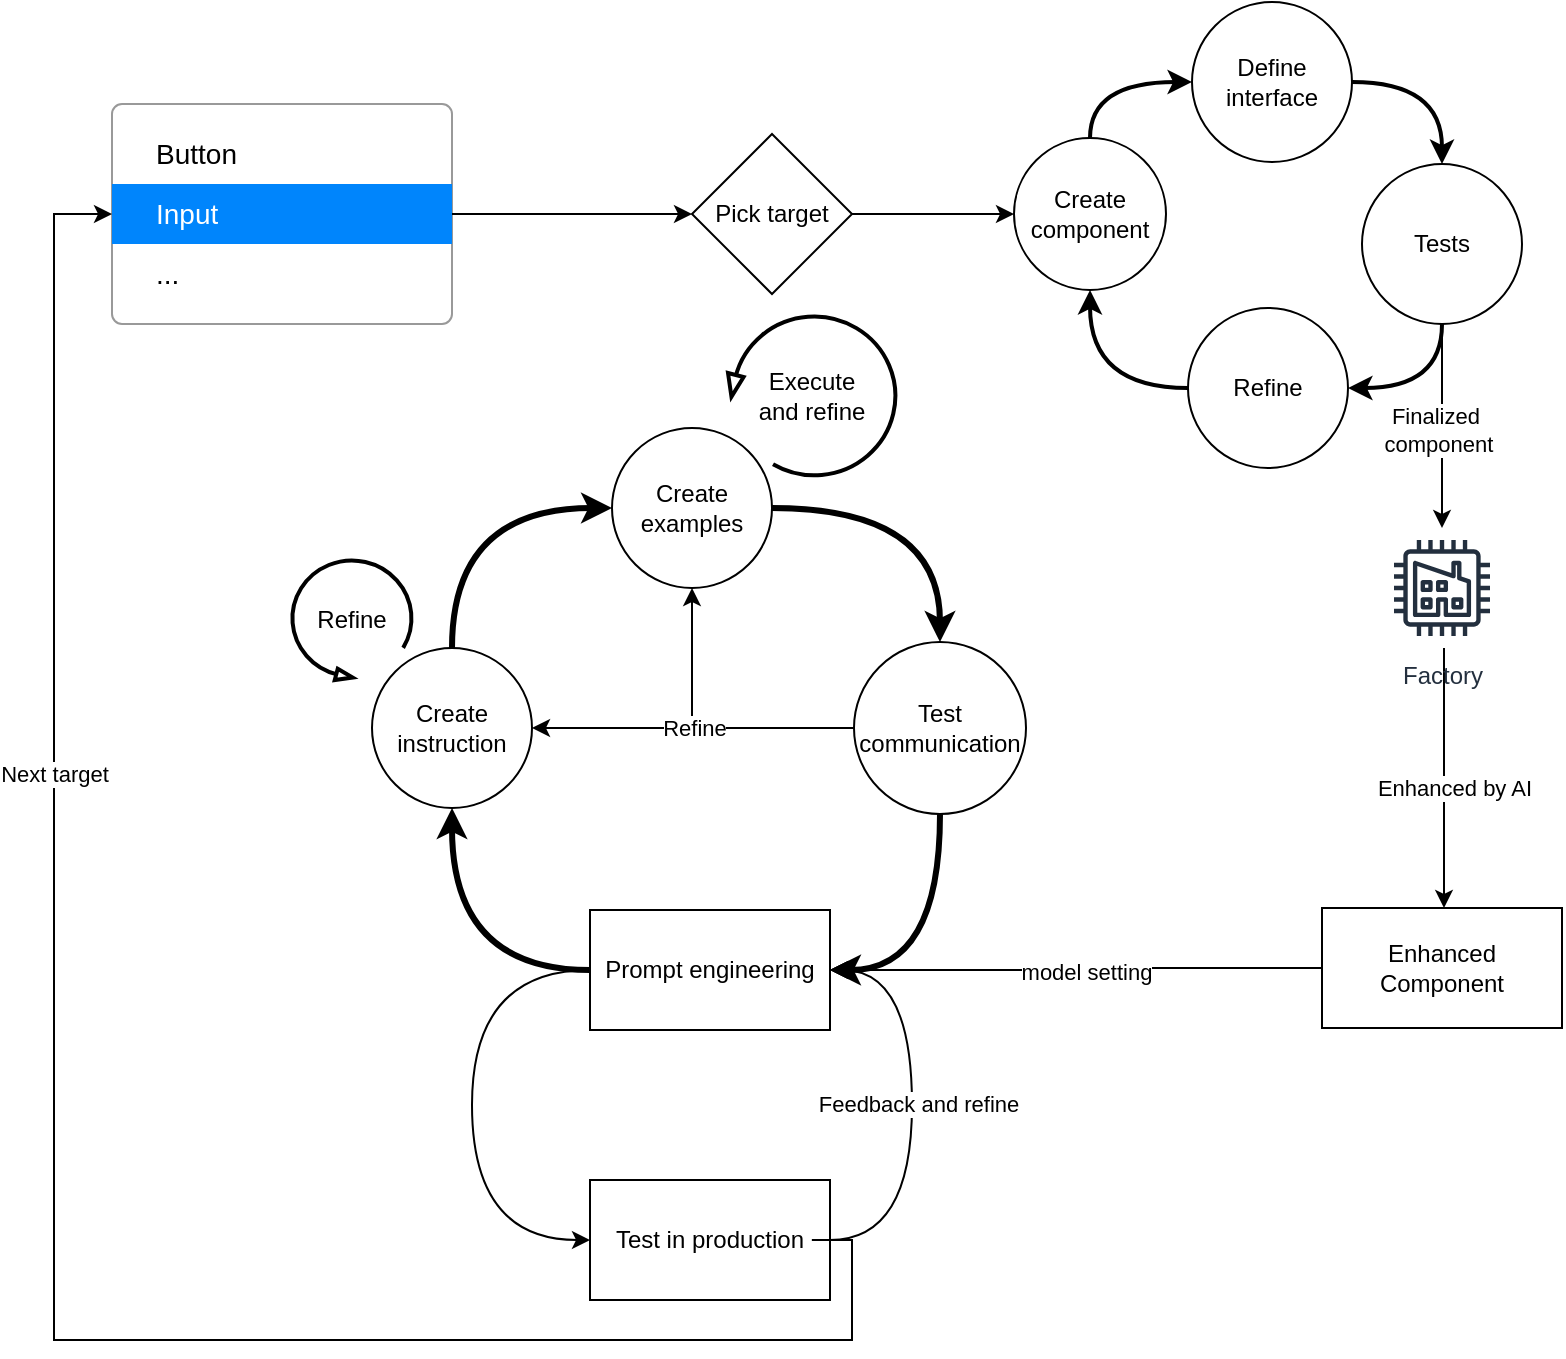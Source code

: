 <mxfile version="26.1.1">
  <diagram name="Page-1" id="QPKjnnkIq4dUJft-YJGb">
    <mxGraphModel dx="1222" dy="686" grid="1" gridSize="10" guides="1" tooltips="1" connect="1" arrows="1" fold="1" page="1" pageScale="1" pageWidth="827" pageHeight="1169" math="0" shadow="0">
      <root>
        <mxCell id="0" />
        <mxCell id="1" parent="0" />
        <mxCell id="sg3shYDgQa_85nR7M5aS-1" value="" style="swimlane;container=1;shape=mxgraph.bootstrap.rrect;rSize=5;strokeColor=#999999;fillColor=#ffffff;fontStyle=0;childLayout=stackLayout;horizontal=1;startSize=0;horizontalStack=0;resizeParent=1;resizeParentMax=0;resizeLast=0;collapsible=0;marginBottom=0;whiteSpace=wrap;html=1;marginTop=10;marginBottom=10;" vertex="1" parent="1">
          <mxGeometry x="80" y="82" width="170" height="110" as="geometry" />
        </mxCell>
        <mxCell id="sg3shYDgQa_85nR7M5aS-2" value="Button" style="text;align=left;verticalAlign=middle;spacingLeft=20;spacingRight=10;overflow=hidden;points=[[0,0.5],[1,0.5]];portConstraint=eastwest;rotatable=0;whiteSpace=wrap;html=1;fontColor=inherit;fontSize=14;fontStyle=0;" vertex="1" parent="sg3shYDgQa_85nR7M5aS-1">
          <mxGeometry y="10" width="170" height="30" as="geometry" />
        </mxCell>
        <mxCell id="sg3shYDgQa_85nR7M5aS-3" value="Input" style="text;fillColor=#0085FC;align=left;verticalAlign=middle;spacingLeft=20;spacingRight=10;overflow=hidden;points=[[0,0.5],[1,0.5]];portConstraint=eastwest;rotatable=0;whiteSpace=wrap;html=1;fontColor=#ffffff;fontSize=14;fontStyle=0;" vertex="1" parent="sg3shYDgQa_85nR7M5aS-1">
          <mxGeometry y="40" width="170" height="30" as="geometry" />
        </mxCell>
        <mxCell id="sg3shYDgQa_85nR7M5aS-4" value="..." style="text;align=left;verticalAlign=middle;spacingLeft=20;spacingRight=10;overflow=hidden;points=[[0,0.5],[1,0.5]];portConstraint=eastwest;rotatable=0;whiteSpace=wrap;html=1;fontColor=inherit;fontSize=14;fontStyle=0;" vertex="1" parent="sg3shYDgQa_85nR7M5aS-1">
          <mxGeometry y="70" width="170" height="30" as="geometry" />
        </mxCell>
        <mxCell id="sg3shYDgQa_85nR7M5aS-59" style="edgeStyle=orthogonalEdgeStyle;rounded=0;orthogonalLoop=1;jettySize=auto;html=1;exitX=1;exitY=0.5;exitDx=0;exitDy=0;" edge="1" parent="1" source="sg3shYDgQa_85nR7M5aS-5" target="sg3shYDgQa_85nR7M5aS-56">
          <mxGeometry relative="1" as="geometry" />
        </mxCell>
        <mxCell id="sg3shYDgQa_85nR7M5aS-5" value="Pick target" style="rhombus;whiteSpace=wrap;html=1;" vertex="1" parent="1">
          <mxGeometry x="370" y="97" width="80" height="80" as="geometry" />
        </mxCell>
        <mxCell id="sg3shYDgQa_85nR7M5aS-6" style="edgeStyle=orthogonalEdgeStyle;rounded=0;orthogonalLoop=1;jettySize=auto;html=1;exitX=1;exitY=0.5;exitDx=0;exitDy=0;entryX=0;entryY=0.5;entryDx=0;entryDy=0;" edge="1" parent="1" source="sg3shYDgQa_85nR7M5aS-3" target="sg3shYDgQa_85nR7M5aS-5">
          <mxGeometry relative="1" as="geometry" />
        </mxCell>
        <mxCell id="sg3shYDgQa_85nR7M5aS-13" value="" style="edgeStyle=orthogonalEdgeStyle;rounded=0;orthogonalLoop=1;jettySize=auto;html=1;" edge="1" parent="1">
          <mxGeometry relative="1" as="geometry">
            <mxPoint x="746" y="354" as="sourcePoint" />
            <mxPoint x="746" y="484" as="targetPoint" />
          </mxGeometry>
        </mxCell>
        <mxCell id="sg3shYDgQa_85nR7M5aS-24" value="Enhanced by AI" style="edgeLabel;html=1;align=center;verticalAlign=middle;resizable=0;points=[];" vertex="1" connectable="0" parent="sg3shYDgQa_85nR7M5aS-13">
          <mxGeometry x="0.078" y="5" relative="1" as="geometry">
            <mxPoint as="offset" />
          </mxGeometry>
        </mxCell>
        <mxCell id="sg3shYDgQa_85nR7M5aS-9" value="Factory" style="sketch=0;outlineConnect=0;fontColor=#232F3E;gradientColor=none;strokeColor=#232F3E;fillColor=#ffffff;dashed=0;verticalLabelPosition=bottom;verticalAlign=top;align=center;html=1;fontSize=12;fontStyle=0;aspect=fixed;shape=mxgraph.aws4.resourceIcon;resIcon=mxgraph.aws4.factory;" vertex="1" parent="1">
          <mxGeometry x="715" y="294" width="60" height="60" as="geometry" />
        </mxCell>
        <mxCell id="sg3shYDgQa_85nR7M5aS-26" style="edgeStyle=orthogonalEdgeStyle;rounded=0;orthogonalLoop=1;jettySize=auto;html=1;exitX=0;exitY=0.5;exitDx=0;exitDy=0;entryX=1;entryY=0.5;entryDx=0;entryDy=0;" edge="1" parent="1" source="sg3shYDgQa_85nR7M5aS-12" target="sg3shYDgQa_85nR7M5aS-25">
          <mxGeometry relative="1" as="geometry" />
        </mxCell>
        <mxCell id="sg3shYDgQa_85nR7M5aS-72" value="model setting" style="edgeLabel;html=1;align=center;verticalAlign=middle;resizable=0;points=[];" vertex="1" connectable="0" parent="sg3shYDgQa_85nR7M5aS-26">
          <mxGeometry x="-0.043" y="2" relative="1" as="geometry">
            <mxPoint as="offset" />
          </mxGeometry>
        </mxCell>
        <mxCell id="sg3shYDgQa_85nR7M5aS-12" value="Enhanced Component" style="rounded=0;whiteSpace=wrap;html=1;" vertex="1" parent="1">
          <mxGeometry x="685" y="484" width="120" height="60" as="geometry" />
        </mxCell>
        <mxCell id="sg3shYDgQa_85nR7M5aS-33" style="edgeStyle=orthogonalEdgeStyle;rounded=0;orthogonalLoop=1;jettySize=auto;html=1;exitX=0;exitY=0.5;exitDx=0;exitDy=0;entryX=0.5;entryY=1;entryDx=0;entryDy=0;curved=1;strokeWidth=3;" edge="1" parent="1" source="sg3shYDgQa_85nR7M5aS-25" target="sg3shYDgQa_85nR7M5aS-28">
          <mxGeometry relative="1" as="geometry" />
        </mxCell>
        <mxCell id="sg3shYDgQa_85nR7M5aS-46" style="edgeStyle=orthogonalEdgeStyle;rounded=0;orthogonalLoop=1;jettySize=auto;html=1;exitX=0;exitY=0.5;exitDx=0;exitDy=0;entryX=0;entryY=0.5;entryDx=0;entryDy=0;curved=1;" edge="1" parent="1" source="sg3shYDgQa_85nR7M5aS-25" target="sg3shYDgQa_85nR7M5aS-45">
          <mxGeometry relative="1" as="geometry">
            <Array as="points">
              <mxPoint x="260" y="515" />
              <mxPoint x="260" y="650" />
            </Array>
          </mxGeometry>
        </mxCell>
        <mxCell id="sg3shYDgQa_85nR7M5aS-25" value="Prompt engineering" style="rounded=0;whiteSpace=wrap;html=1;" vertex="1" parent="1">
          <mxGeometry x="319" y="485" width="120" height="60" as="geometry" />
        </mxCell>
        <mxCell id="sg3shYDgQa_85nR7M5aS-34" style="edgeStyle=orthogonalEdgeStyle;rounded=0;orthogonalLoop=1;jettySize=auto;html=1;exitX=0.5;exitY=0;exitDx=0;exitDy=0;entryX=0;entryY=0.5;entryDx=0;entryDy=0;curved=1;strokeWidth=3;" edge="1" parent="1" source="sg3shYDgQa_85nR7M5aS-28" target="sg3shYDgQa_85nR7M5aS-29">
          <mxGeometry relative="1" as="geometry" />
        </mxCell>
        <mxCell id="sg3shYDgQa_85nR7M5aS-28" value="Create instruction" style="ellipse;whiteSpace=wrap;html=1;aspect=fixed;" vertex="1" parent="1">
          <mxGeometry x="210" y="354" width="80" height="80" as="geometry" />
        </mxCell>
        <mxCell id="sg3shYDgQa_85nR7M5aS-35" style="edgeStyle=orthogonalEdgeStyle;rounded=0;orthogonalLoop=1;jettySize=auto;html=1;exitX=1;exitY=0.5;exitDx=0;exitDy=0;entryX=0.5;entryY=0;entryDx=0;entryDy=0;curved=1;strokeWidth=3;" edge="1" parent="1" source="sg3shYDgQa_85nR7M5aS-29" target="sg3shYDgQa_85nR7M5aS-31">
          <mxGeometry relative="1" as="geometry" />
        </mxCell>
        <mxCell id="sg3shYDgQa_85nR7M5aS-29" value="Create examples" style="ellipse;whiteSpace=wrap;html=1;aspect=fixed;" vertex="1" parent="1">
          <mxGeometry x="330" y="244" width="80" height="80" as="geometry" />
        </mxCell>
        <mxCell id="sg3shYDgQa_85nR7M5aS-36" style="edgeStyle=orthogonalEdgeStyle;rounded=0;orthogonalLoop=1;jettySize=auto;html=1;exitX=0.5;exitY=1;exitDx=0;exitDy=0;entryX=1;entryY=0.5;entryDx=0;entryDy=0;curved=1;strokeWidth=3;" edge="1" parent="1" source="sg3shYDgQa_85nR7M5aS-31" target="sg3shYDgQa_85nR7M5aS-25">
          <mxGeometry relative="1" as="geometry" />
        </mxCell>
        <mxCell id="sg3shYDgQa_85nR7M5aS-40" style="edgeStyle=orthogonalEdgeStyle;rounded=0;orthogonalLoop=1;jettySize=auto;html=1;exitX=0;exitY=0.5;exitDx=0;exitDy=0;entryX=1;entryY=0.5;entryDx=0;entryDy=0;" edge="1" parent="1" source="sg3shYDgQa_85nR7M5aS-31" target="sg3shYDgQa_85nR7M5aS-28">
          <mxGeometry relative="1" as="geometry" />
        </mxCell>
        <mxCell id="sg3shYDgQa_85nR7M5aS-41" style="edgeStyle=orthogonalEdgeStyle;rounded=0;orthogonalLoop=1;jettySize=auto;html=1;exitX=0;exitY=0.5;exitDx=0;exitDy=0;entryX=0.5;entryY=1;entryDx=0;entryDy=0;" edge="1" parent="1" source="sg3shYDgQa_85nR7M5aS-31" target="sg3shYDgQa_85nR7M5aS-29">
          <mxGeometry relative="1" as="geometry" />
        </mxCell>
        <mxCell id="sg3shYDgQa_85nR7M5aS-42" value="Refine" style="edgeLabel;html=1;align=center;verticalAlign=middle;resizable=0;points=[];" vertex="1" connectable="0" parent="sg3shYDgQa_85nR7M5aS-41">
          <mxGeometry x="0.014" y="-1" relative="1" as="geometry">
            <mxPoint x="-4" y="1" as="offset" />
          </mxGeometry>
        </mxCell>
        <mxCell id="sg3shYDgQa_85nR7M5aS-31" value="Test communication" style="ellipse;whiteSpace=wrap;html=1;aspect=fixed;" vertex="1" parent="1">
          <mxGeometry x="451" y="351" width="86" height="86" as="geometry" />
        </mxCell>
        <mxCell id="sg3shYDgQa_85nR7M5aS-37" value="" style="verticalLabelPosition=bottom;html=1;verticalAlign=top;strokeWidth=2;shape=mxgraph.lean_mapping.physical_pull;pointerEvents=1;direction=south;rotation=90;" vertex="1" parent="1">
          <mxGeometry x="390" y="186" width="80" height="84" as="geometry" />
        </mxCell>
        <mxCell id="sg3shYDgQa_85nR7M5aS-38" value="Execute and refine" style="text;html=1;align=center;verticalAlign=middle;whiteSpace=wrap;rounded=0;" vertex="1" parent="1">
          <mxGeometry x="400" y="213" width="60" height="30" as="geometry" />
        </mxCell>
        <mxCell id="sg3shYDgQa_85nR7M5aS-47" style="edgeStyle=orthogonalEdgeStyle;rounded=0;orthogonalLoop=1;jettySize=auto;html=1;exitX=1;exitY=0.5;exitDx=0;exitDy=0;entryX=1;entryY=0.5;entryDx=0;entryDy=0;curved=1;" edge="1" parent="1" source="sg3shYDgQa_85nR7M5aS-45" target="sg3shYDgQa_85nR7M5aS-25">
          <mxGeometry relative="1" as="geometry">
            <Array as="points">
              <mxPoint x="480" y="650" />
              <mxPoint x="480" y="515" />
            </Array>
          </mxGeometry>
        </mxCell>
        <mxCell id="sg3shYDgQa_85nR7M5aS-48" value="Feedback and refine" style="edgeLabel;html=1;align=center;verticalAlign=middle;resizable=0;points=[];" vertex="1" connectable="0" parent="sg3shYDgQa_85nR7M5aS-47">
          <mxGeometry x="0.01" y="-3" relative="1" as="geometry">
            <mxPoint as="offset" />
          </mxGeometry>
        </mxCell>
        <mxCell id="sg3shYDgQa_85nR7M5aS-45" value="Test in production" style="rounded=0;whiteSpace=wrap;html=1;" vertex="1" parent="1">
          <mxGeometry x="319" y="620" width="120" height="60" as="geometry" />
        </mxCell>
        <mxCell id="sg3shYDgQa_85nR7M5aS-50" value="" style="group" vertex="1" connectable="0" parent="1">
          <mxGeometry x="170" y="310" width="60" height="60" as="geometry" />
        </mxCell>
        <mxCell id="sg3shYDgQa_85nR7M5aS-43" value="" style="verticalLabelPosition=bottom;html=1;verticalAlign=top;strokeWidth=2;shape=mxgraph.lean_mapping.physical_pull;pointerEvents=1;direction=south;" vertex="1" parent="sg3shYDgQa_85nR7M5aS-50">
          <mxGeometry width="60" height="60" as="geometry" />
        </mxCell>
        <mxCell id="sg3shYDgQa_85nR7M5aS-44" value="Refine" style="text;html=1;align=center;verticalAlign=middle;whiteSpace=wrap;rounded=0;" vertex="1" parent="sg3shYDgQa_85nR7M5aS-50">
          <mxGeometry y="15" width="60" height="30" as="geometry" />
        </mxCell>
        <mxCell id="sg3shYDgQa_85nR7M5aS-53" style="edgeStyle=orthogonalEdgeStyle;rounded=0;orthogonalLoop=1;jettySize=auto;html=1;exitX=1;exitY=0.5;exitDx=0;exitDy=0;entryX=0;entryY=0.5;entryDx=0;entryDy=0;" edge="1" parent="1" target="sg3shYDgQa_85nR7M5aS-3">
          <mxGeometry relative="1" as="geometry">
            <mxPoint x="429.92" y="650" as="sourcePoint" />
            <mxPoint x="70.92" y="137" as="targetPoint" />
            <Array as="points">
              <mxPoint x="450" y="650" />
              <mxPoint x="450" y="700" />
              <mxPoint x="51" y="700" />
              <mxPoint x="51" y="137" />
            </Array>
          </mxGeometry>
        </mxCell>
        <mxCell id="sg3shYDgQa_85nR7M5aS-54" value="Next target" style="edgeLabel;html=1;align=center;verticalAlign=middle;resizable=0;points=[];" vertex="1" connectable="0" parent="sg3shYDgQa_85nR7M5aS-53">
          <mxGeometry x="0.418" relative="1" as="geometry">
            <mxPoint as="offset" />
          </mxGeometry>
        </mxCell>
        <mxCell id="sg3shYDgQa_85nR7M5aS-61" style="edgeStyle=orthogonalEdgeStyle;rounded=0;orthogonalLoop=1;jettySize=auto;html=1;exitX=0.5;exitY=0;exitDx=0;exitDy=0;entryX=0;entryY=0.5;entryDx=0;entryDy=0;curved=1;strokeWidth=2;" edge="1" parent="1" source="sg3shYDgQa_85nR7M5aS-56" target="sg3shYDgQa_85nR7M5aS-57">
          <mxGeometry relative="1" as="geometry" />
        </mxCell>
        <mxCell id="sg3shYDgQa_85nR7M5aS-56" value="Create component" style="ellipse;whiteSpace=wrap;html=1;aspect=fixed;" vertex="1" parent="1">
          <mxGeometry x="531" y="99" width="76" height="76" as="geometry" />
        </mxCell>
        <mxCell id="sg3shYDgQa_85nR7M5aS-66" style="edgeStyle=orthogonalEdgeStyle;rounded=0;orthogonalLoop=1;jettySize=auto;html=1;exitX=1;exitY=0.5;exitDx=0;exitDy=0;entryX=0.5;entryY=0;entryDx=0;entryDy=0;curved=1;strokeWidth=2;" edge="1" parent="1" source="sg3shYDgQa_85nR7M5aS-57" target="sg3shYDgQa_85nR7M5aS-58">
          <mxGeometry relative="1" as="geometry" />
        </mxCell>
        <mxCell id="sg3shYDgQa_85nR7M5aS-57" value="Define interface" style="ellipse;whiteSpace=wrap;html=1;aspect=fixed;" vertex="1" parent="1">
          <mxGeometry x="620" y="31" width="80" height="80" as="geometry" />
        </mxCell>
        <mxCell id="sg3shYDgQa_85nR7M5aS-69" style="edgeStyle=orthogonalEdgeStyle;rounded=0;orthogonalLoop=1;jettySize=auto;html=1;exitX=0.5;exitY=1;exitDx=0;exitDy=0;entryX=1;entryY=0.5;entryDx=0;entryDy=0;curved=1;strokeWidth=2;" edge="1" parent="1" source="sg3shYDgQa_85nR7M5aS-58" target="sg3shYDgQa_85nR7M5aS-63">
          <mxGeometry relative="1" as="geometry" />
        </mxCell>
        <mxCell id="sg3shYDgQa_85nR7M5aS-70" style="edgeStyle=orthogonalEdgeStyle;rounded=0;orthogonalLoop=1;jettySize=auto;html=1;exitX=0.5;exitY=1;exitDx=0;exitDy=0;" edge="1" parent="1" source="sg3shYDgQa_85nR7M5aS-58" target="sg3shYDgQa_85nR7M5aS-9">
          <mxGeometry relative="1" as="geometry" />
        </mxCell>
        <mxCell id="sg3shYDgQa_85nR7M5aS-71" value="Finalized&amp;nbsp;&lt;div&gt;component&lt;/div&gt;" style="edgeLabel;html=1;align=center;verticalAlign=middle;resizable=0;points=[];" vertex="1" connectable="0" parent="sg3shYDgQa_85nR7M5aS-70">
          <mxGeometry x="0.039" y="-2" relative="1" as="geometry">
            <mxPoint as="offset" />
          </mxGeometry>
        </mxCell>
        <mxCell id="sg3shYDgQa_85nR7M5aS-58" value="Tests" style="ellipse;whiteSpace=wrap;html=1;aspect=fixed;" vertex="1" parent="1">
          <mxGeometry x="705" y="112" width="80" height="80" as="geometry" />
        </mxCell>
        <mxCell id="sg3shYDgQa_85nR7M5aS-65" style="edgeStyle=orthogonalEdgeStyle;rounded=0;orthogonalLoop=1;jettySize=auto;html=1;exitX=0;exitY=0.5;exitDx=0;exitDy=0;entryX=0.5;entryY=1;entryDx=0;entryDy=0;curved=1;strokeWidth=2;" edge="1" parent="1" source="sg3shYDgQa_85nR7M5aS-63" target="sg3shYDgQa_85nR7M5aS-56">
          <mxGeometry relative="1" as="geometry" />
        </mxCell>
        <mxCell id="sg3shYDgQa_85nR7M5aS-63" value="Refine" style="ellipse;whiteSpace=wrap;html=1;aspect=fixed;" vertex="1" parent="1">
          <mxGeometry x="618" y="184" width="80" height="80" as="geometry" />
        </mxCell>
      </root>
    </mxGraphModel>
  </diagram>
</mxfile>
